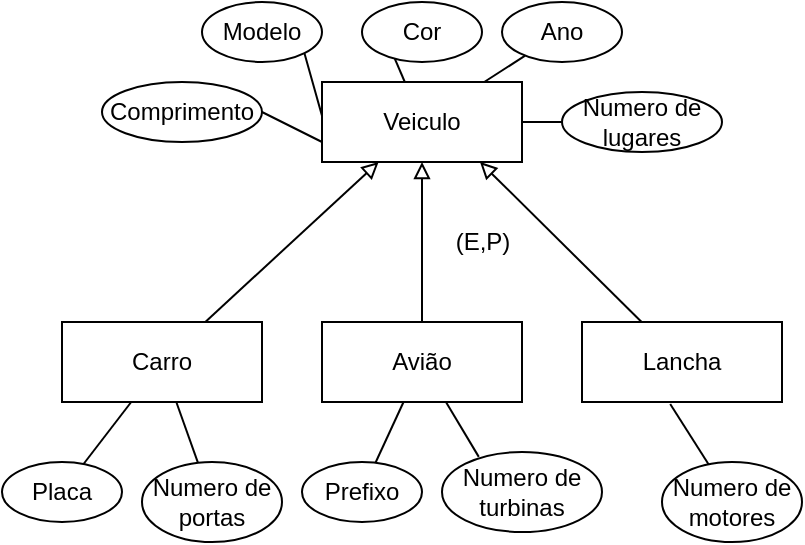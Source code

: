 <mxfile version="13.7.4" type="device"><diagram id="XRUZhQ3vz8tsHh1goaCS" name="Page-1"><mxGraphModel dx="433" dy="351" grid="1" gridSize="10" guides="1" tooltips="1" connect="1" arrows="1" fold="1" page="1" pageScale="1" pageWidth="827" pageHeight="1169" math="0" shadow="0"><root><mxCell id="0"/><mxCell id="1" parent="0"/><mxCell id="k7BOjDgf0xa5XwTECyn2-1" value="Veiculo" style="whiteSpace=wrap;html=1;align=center;" vertex="1" parent="1"><mxGeometry x="330" y="160" width="100" height="40" as="geometry"/></mxCell><mxCell id="k7BOjDgf0xa5XwTECyn2-2" value="Carro" style="whiteSpace=wrap;html=1;align=center;" vertex="1" parent="1"><mxGeometry x="200" y="280" width="100" height="40" as="geometry"/></mxCell><mxCell id="k7BOjDgf0xa5XwTECyn2-3" value="Avião" style="whiteSpace=wrap;html=1;align=center;" vertex="1" parent="1"><mxGeometry x="330" y="280" width="100" height="40" as="geometry"/></mxCell><mxCell id="k7BOjDgf0xa5XwTECyn2-4" value="Lancha" style="whiteSpace=wrap;html=1;align=center;" vertex="1" parent="1"><mxGeometry x="460" y="280" width="100" height="40" as="geometry"/></mxCell><mxCell id="k7BOjDgf0xa5XwTECyn2-6" value="Modelo" style="ellipse;whiteSpace=wrap;html=1;align=center;" vertex="1" parent="1"><mxGeometry x="270" y="120" width="60" height="30" as="geometry"/></mxCell><mxCell id="k7BOjDgf0xa5XwTECyn2-8" value="Ano" style="ellipse;whiteSpace=wrap;html=1;align=center;" vertex="1" parent="1"><mxGeometry x="420" y="120" width="60" height="30" as="geometry"/></mxCell><mxCell id="k7BOjDgf0xa5XwTECyn2-9" value="Cor" style="ellipse;whiteSpace=wrap;html=1;align=center;" vertex="1" parent="1"><mxGeometry x="350" y="120" width="60" height="30" as="geometry"/></mxCell><mxCell id="k7BOjDgf0xa5XwTECyn2-10" value="Comprimento" style="ellipse;whiteSpace=wrap;html=1;align=center;" vertex="1" parent="1"><mxGeometry x="220" y="160" width="80" height="30" as="geometry"/></mxCell><mxCell id="k7BOjDgf0xa5XwTECyn2-11" value="Numero de lugares" style="ellipse;whiteSpace=wrap;html=1;align=center;" vertex="1" parent="1"><mxGeometry x="450" y="165" width="80" height="30" as="geometry"/></mxCell><mxCell id="k7BOjDgf0xa5XwTECyn2-13" value="" style="endArrow=none;html=1;rounded=0;exitX=1;exitY=0.5;exitDx=0;exitDy=0;entryX=0;entryY=0.75;entryDx=0;entryDy=0;" edge="1" parent="1" source="k7BOjDgf0xa5XwTECyn2-10" target="k7BOjDgf0xa5XwTECyn2-1"><mxGeometry relative="1" as="geometry"><mxPoint x="230" y="300" as="sourcePoint"/><mxPoint x="390" y="300" as="targetPoint"/></mxGeometry></mxCell><mxCell id="k7BOjDgf0xa5XwTECyn2-14" value="" style="endArrow=none;html=1;rounded=0;exitX=1;exitY=1;exitDx=0;exitDy=0;" edge="1" parent="1" source="k7BOjDgf0xa5XwTECyn2-6"><mxGeometry relative="1" as="geometry"><mxPoint x="300" y="175" as="sourcePoint"/><mxPoint x="330" y="176.875" as="targetPoint"/></mxGeometry></mxCell><mxCell id="k7BOjDgf0xa5XwTECyn2-15" value="" style="endArrow=none;html=1;rounded=0;exitX=0.274;exitY=0.948;exitDx=0;exitDy=0;exitPerimeter=0;" edge="1" parent="1" source="k7BOjDgf0xa5XwTECyn2-9" target="k7BOjDgf0xa5XwTECyn2-1"><mxGeometry relative="1" as="geometry"><mxPoint x="310" y="185" as="sourcePoint"/><mxPoint x="340" y="186.875" as="targetPoint"/></mxGeometry></mxCell><mxCell id="k7BOjDgf0xa5XwTECyn2-16" value="" style="endArrow=none;html=1;rounded=0;" edge="1" parent="1" source="k7BOjDgf0xa5XwTECyn2-1" target="k7BOjDgf0xa5XwTECyn2-8"><mxGeometry relative="1" as="geometry"><mxPoint x="320" y="195" as="sourcePoint"/><mxPoint x="350" y="196.875" as="targetPoint"/></mxGeometry></mxCell><mxCell id="k7BOjDgf0xa5XwTECyn2-17" value="" style="endArrow=none;html=1;rounded=0;" edge="1" parent="1" source="k7BOjDgf0xa5XwTECyn2-1" target="k7BOjDgf0xa5XwTECyn2-11"><mxGeometry relative="1" as="geometry"><mxPoint x="330" y="205" as="sourcePoint"/><mxPoint x="360" y="206.875" as="targetPoint"/></mxGeometry></mxCell><mxCell id="k7BOjDgf0xa5XwTECyn2-18" value="Placa" style="ellipse;whiteSpace=wrap;html=1;align=center;" vertex="1" parent="1"><mxGeometry x="170" y="350" width="60" height="30" as="geometry"/></mxCell><mxCell id="k7BOjDgf0xa5XwTECyn2-19" value="Prefixo" style="ellipse;whiteSpace=wrap;html=1;align=center;" vertex="1" parent="1"><mxGeometry x="320" y="350" width="60" height="30" as="geometry"/></mxCell><mxCell id="k7BOjDgf0xa5XwTECyn2-20" value="Numero de turbinas" style="ellipse;whiteSpace=wrap;html=1;align=center;" vertex="1" parent="1"><mxGeometry x="390" y="345" width="80" height="40" as="geometry"/></mxCell><mxCell id="k7BOjDgf0xa5XwTECyn2-21" value="Numero de portas" style="ellipse;whiteSpace=wrap;html=1;align=center;" vertex="1" parent="1"><mxGeometry x="240" y="350" width="70" height="40" as="geometry"/></mxCell><mxCell id="k7BOjDgf0xa5XwTECyn2-22" value="Numero de motores" style="ellipse;whiteSpace=wrap;html=1;align=center;" vertex="1" parent="1"><mxGeometry x="500" y="350" width="70" height="40" as="geometry"/></mxCell><mxCell id="k7BOjDgf0xa5XwTECyn2-23" value="" style="endArrow=none;html=1;rounded=0;" edge="1" parent="1" source="k7BOjDgf0xa5XwTECyn2-2" target="k7BOjDgf0xa5XwTECyn2-18"><mxGeometry relative="1" as="geometry"><mxPoint x="300" y="175" as="sourcePoint"/><mxPoint x="330" y="190" as="targetPoint"/></mxGeometry></mxCell><mxCell id="k7BOjDgf0xa5XwTECyn2-24" value="" style="endArrow=none;html=1;rounded=0;" edge="1" parent="1" source="k7BOjDgf0xa5XwTECyn2-2" target="k7BOjDgf0xa5XwTECyn2-21"><mxGeometry relative="1" as="geometry"><mxPoint x="234.619" y="320" as="sourcePoint"/><mxPoint x="210.778" y="351.001" as="targetPoint"/></mxGeometry></mxCell><mxCell id="k7BOjDgf0xa5XwTECyn2-25" value="" style="endArrow=none;html=1;rounded=0;" edge="1" parent="1" source="k7BOjDgf0xa5XwTECyn2-3" target="k7BOjDgf0xa5XwTECyn2-19"><mxGeometry relative="1" as="geometry"><mxPoint x="244.619" y="330" as="sourcePoint"/><mxPoint x="220.778" y="361.001" as="targetPoint"/></mxGeometry></mxCell><mxCell id="k7BOjDgf0xa5XwTECyn2-26" value="" style="endArrow=none;html=1;rounded=0;entryX=0.23;entryY=0.061;entryDx=0;entryDy=0;entryPerimeter=0;" edge="1" parent="1" source="k7BOjDgf0xa5XwTECyn2-3" target="k7BOjDgf0xa5XwTECyn2-20"><mxGeometry relative="1" as="geometry"><mxPoint x="370.761" y="320" as="sourcePoint"/><mxPoint x="356.727" y="350.382" as="targetPoint"/></mxGeometry></mxCell><mxCell id="k7BOjDgf0xa5XwTECyn2-27" value="" style="endArrow=none;html=1;rounded=0;exitX=0.441;exitY=1.025;exitDx=0;exitDy=0;exitPerimeter=0;" edge="1" parent="1" source="k7BOjDgf0xa5XwTECyn2-4" target="k7BOjDgf0xa5XwTECyn2-22"><mxGeometry relative="1" as="geometry"><mxPoint x="380.761" y="330" as="sourcePoint"/><mxPoint x="366.727" y="360.382" as="targetPoint"/></mxGeometry></mxCell><mxCell id="k7BOjDgf0xa5XwTECyn2-28" value="" style="endArrow=none;html=1;rounded=0;startArrow=block;startFill=0;" edge="1" parent="1" source="k7BOjDgf0xa5XwTECyn2-1" target="k7BOjDgf0xa5XwTECyn2-2"><mxGeometry relative="1" as="geometry"><mxPoint x="257.179" y="320" as="sourcePoint"/><mxPoint x="268.09" y="350.394" as="targetPoint"/></mxGeometry></mxCell><mxCell id="k7BOjDgf0xa5XwTECyn2-29" value="" style="endArrow=none;html=1;rounded=0;exitX=0.5;exitY=1;exitDx=0;exitDy=0;entryX=0.5;entryY=0;entryDx=0;entryDy=0;startArrow=block;startFill=0;" edge="1" parent="1" source="k7BOjDgf0xa5XwTECyn2-1" target="k7BOjDgf0xa5XwTECyn2-3"><mxGeometry relative="1" as="geometry"><mxPoint x="267.179" y="330" as="sourcePoint"/><mxPoint x="278.09" y="360.394" as="targetPoint"/></mxGeometry></mxCell><mxCell id="k7BOjDgf0xa5XwTECyn2-30" value="" style="endArrow=none;html=1;rounded=0;startArrow=block;startFill=0;" edge="1" parent="1" target="k7BOjDgf0xa5XwTECyn2-4"><mxGeometry relative="1" as="geometry"><mxPoint x="409" y="200" as="sourcePoint"/><mxPoint x="288.09" y="370.394" as="targetPoint"/></mxGeometry></mxCell><mxCell id="k7BOjDgf0xa5XwTECyn2-31" value="(E,P)" style="text;html=1;align=center;verticalAlign=middle;resizable=0;points=[];autosize=1;" vertex="1" parent="1"><mxGeometry x="390" y="230" width="40" height="20" as="geometry"/></mxCell></root></mxGraphModel></diagram></mxfile>